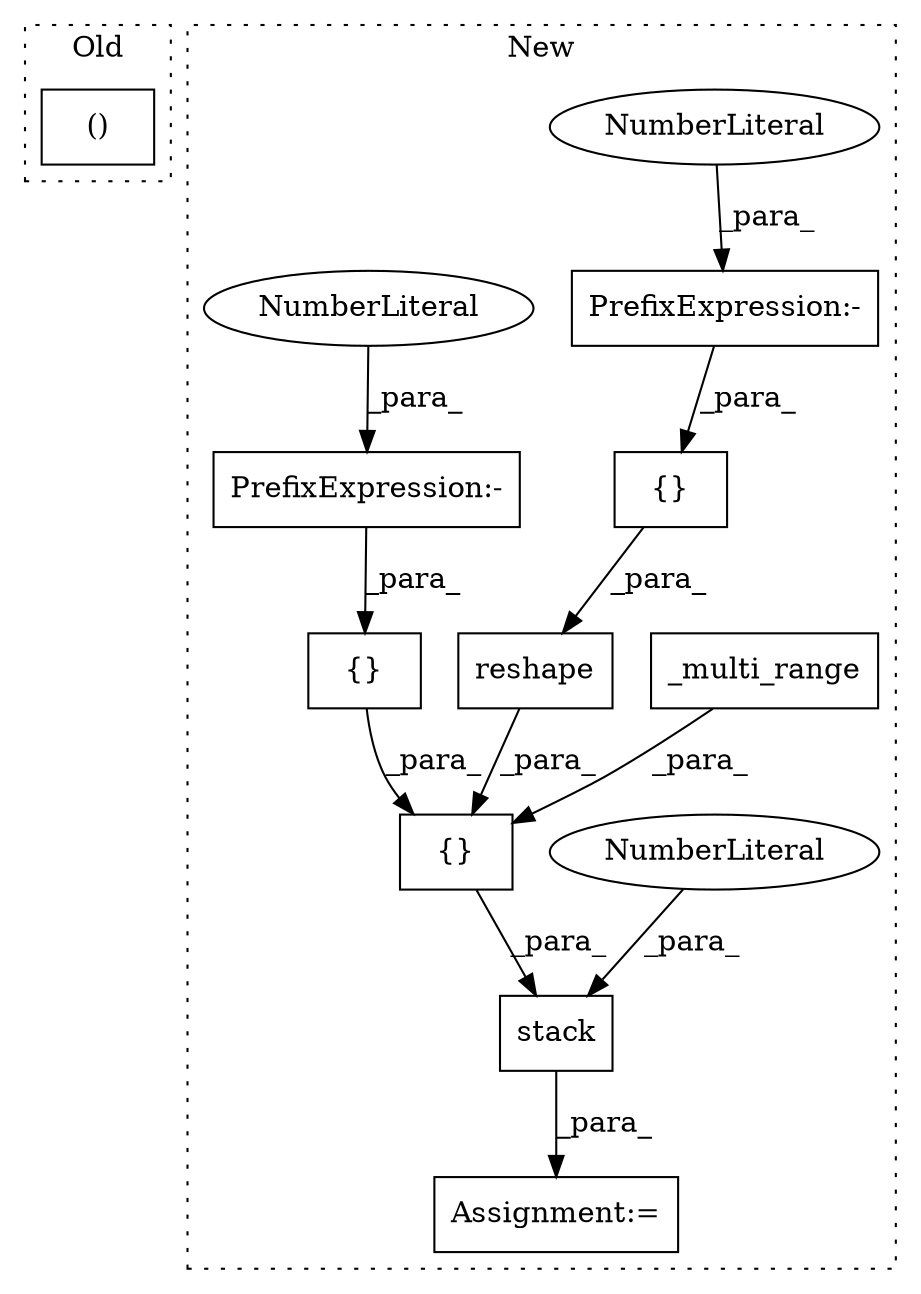 digraph G {
subgraph cluster0 {
1 [label="()" a="106" s="10736" l="56" shape="box"];
label = "Old";
style="dotted";
}
subgraph cluster1 {
2 [label="stack" a="32" s="11687,11852" l="6,1" shape="box"];
3 [label="Assignment:=" a="7" s="11665" l="1" shape="box"];
4 [label="{}" a="4" s="11790,11793" l="1,1" shape="box"];
5 [label="NumberLiteral" a="34" s="11851" l="1" shape="ellipse"];
6 [label="{}" a="4" s="11844,11847" l="1,1" shape="box"];
7 [label="reshape" a="32" s="11763,11794" l="8,1" shape="box"];
8 [label="{}" a="4" s="11702,11849" l="1,1" shape="box"];
9 [label="_multi_range" a="32" s="11703,11740" l="13,1" shape="box"];
10 [label="PrefixExpression:-" a="38" s="11791" l="1" shape="box"];
11 [label="NumberLiteral" a="34" s="11792" l="1" shape="ellipse"];
12 [label="PrefixExpression:-" a="38" s="11845" l="1" shape="box"];
13 [label="NumberLiteral" a="34" s="11846" l="1" shape="ellipse"];
label = "New";
style="dotted";
}
2 -> 3 [label="_para_"];
4 -> 7 [label="_para_"];
5 -> 2 [label="_para_"];
6 -> 8 [label="_para_"];
7 -> 8 [label="_para_"];
8 -> 2 [label="_para_"];
9 -> 8 [label="_para_"];
10 -> 4 [label="_para_"];
11 -> 10 [label="_para_"];
12 -> 6 [label="_para_"];
13 -> 12 [label="_para_"];
}